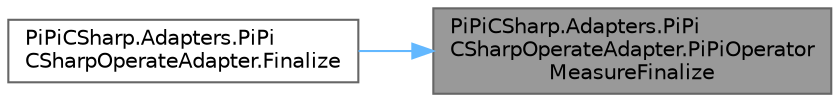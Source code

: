 digraph "PiPiCSharp.Adapters.PiPiCSharpOperateAdapter.PiPiOperatorMeasureFinalize"
{
 // LATEX_PDF_SIZE
  bgcolor="transparent";
  edge [fontname=Helvetica,fontsize=10,labelfontname=Helvetica,labelfontsize=10];
  node [fontname=Helvetica,fontsize=10,shape=box,height=0.2,width=0.4];
  rankdir="RL";
  Node1 [id="Node000001",label="PiPiCSharp.Adapters.PiPi\lCSharpOperateAdapter.PiPiOperator\lMeasureFinalize",height=0.2,width=0.4,color="gray40", fillcolor="grey60", style="filled", fontcolor="black",tooltip="Invoke c++ PiPiOperator Finalize size getter."];
  Node1 -> Node2 [id="edge1_Node000001_Node000002",dir="back",color="steelblue1",style="solid",tooltip=" "];
  Node2 [id="Node000002",label="PiPiCSharp.Adapters.PiPi\lCSharpOperateAdapter.Finalize",height=0.2,width=0.4,color="grey40", fillcolor="white", style="filled",URL="$class_pi_pi_c_sharp_1_1_adapters_1_1_pi_pi_c_sharp_operate_adapter.html#a511cea80720b8830d36021cec8355d1f",tooltip="Get PDF output."];
}
